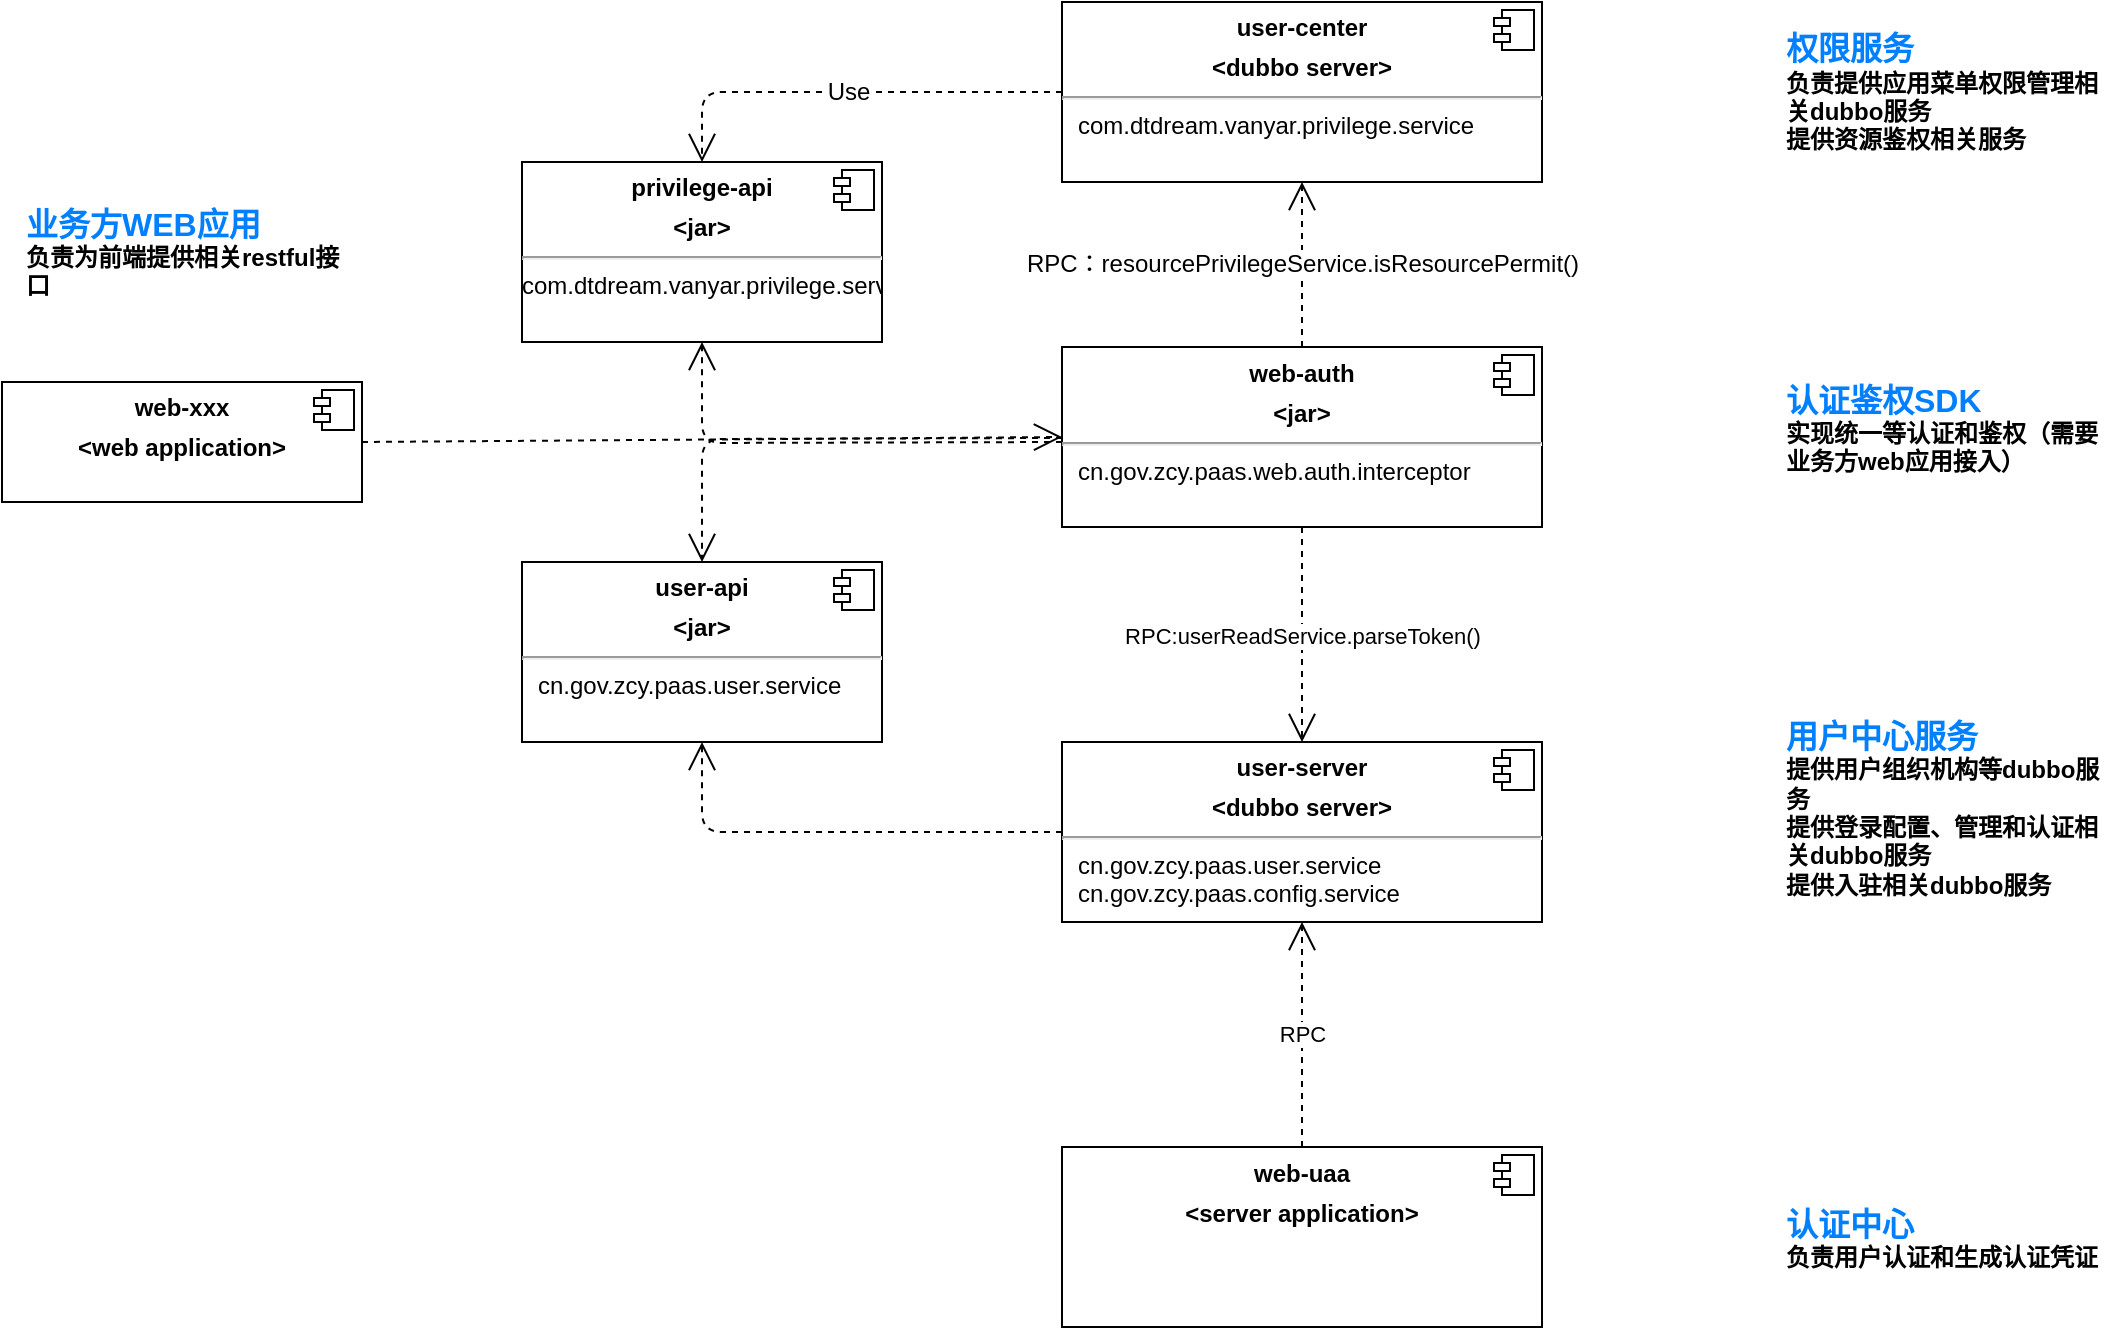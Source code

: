 <mxfile version="13.0.9" type="github">
  <diagram name="Page-1" id="c4acf3e9-155e-7222-9cf6-157b1a14988f">
    <mxGraphModel dx="2276" dy="826" grid="1" gridSize="10" guides="1" tooltips="1" connect="1" arrows="1" fold="1" page="1" pageScale="1" pageWidth="850" pageHeight="1100" background="#ffffff" math="0" shadow="0">
      <root>
        <mxCell id="0" />
        <mxCell id="1" parent="0" />
        <mxCell id="erz6HIIWgXCcuRJFQjw9-1" value="&lt;p style=&quot;margin: 0px ; margin-top: 6px ; text-align: center&quot;&gt;&lt;b&gt;user-server&lt;/b&gt;&lt;/p&gt;&lt;p style=&quot;margin: 0px ; margin-top: 6px ; text-align: center&quot;&gt;&lt;b&gt;&amp;lt;dubbo server&amp;gt;&lt;/b&gt;&lt;/p&gt;&lt;hr&gt;&lt;p style=&quot;margin: 0px ; margin-left: 8px&quot;&gt;cn.gov.zcy.paas.user.service&lt;br&gt;&lt;/p&gt;&lt;p style=&quot;margin: 0px ; margin-left: 8px&quot;&gt;cn.gov.zcy.paas.config.service&lt;br&gt;&lt;/p&gt;" style="align=left;overflow=fill;html=1;dropTarget=0;" parent="1" vertex="1">
          <mxGeometry x="320" y="400" width="240" height="90" as="geometry" />
        </mxCell>
        <mxCell id="erz6HIIWgXCcuRJFQjw9-2" value="" style="shape=component;jettyWidth=8;jettyHeight=4;" parent="erz6HIIWgXCcuRJFQjw9-1" vertex="1">
          <mxGeometry x="1" width="20" height="20" relative="1" as="geometry">
            <mxPoint x="-24" y="4" as="offset" />
          </mxGeometry>
        </mxCell>
        <mxCell id="erz6HIIWgXCcuRJFQjw9-4" value="&lt;p style=&quot;margin: 0px ; margin-top: 6px ; text-align: center&quot;&gt;&lt;b&gt;web-auth&lt;/b&gt;&lt;/p&gt;&lt;p style=&quot;margin: 0px ; margin-top: 6px ; text-align: center&quot;&gt;&lt;b&gt;&amp;lt;jar&amp;gt;&lt;/b&gt;&lt;/p&gt;&lt;hr&gt;&lt;p style=&quot;margin: 0px ; margin-left: 8px&quot;&gt;cn.gov.zcy.paas.web.auth.interceptor&lt;br&gt;&lt;/p&gt;&lt;p style=&quot;margin: 0px ; margin-left: 8px&quot;&gt;&lt;br&gt;&lt;/p&gt;" style="align=left;overflow=fill;html=1;dropTarget=0;" parent="1" vertex="1">
          <mxGeometry x="320" y="202.5" width="240" height="90" as="geometry" />
        </mxCell>
        <mxCell id="erz6HIIWgXCcuRJFQjw9-5" value="" style="shape=component;jettyWidth=8;jettyHeight=4;" parent="erz6HIIWgXCcuRJFQjw9-4" vertex="1">
          <mxGeometry x="1" width="20" height="20" relative="1" as="geometry">
            <mxPoint x="-24" y="4" as="offset" />
          </mxGeometry>
        </mxCell>
        <mxCell id="erz6HIIWgXCcuRJFQjw9-6" value="&lt;p style=&quot;margin: 0px ; margin-top: 6px ; text-align: center&quot;&gt;&lt;b&gt;user-api&lt;/b&gt;&lt;/p&gt;&lt;p style=&quot;margin: 0px ; margin-top: 6px ; text-align: center&quot;&gt;&lt;b&gt;&amp;lt;jar&amp;gt;&lt;/b&gt;&lt;/p&gt;&lt;hr&gt;&lt;p style=&quot;margin: 0px ; margin-left: 8px&quot;&gt;cn.gov.zcy.paas.user.service&lt;br&gt;&lt;/p&gt;" style="align=left;overflow=fill;html=1;dropTarget=0;" parent="1" vertex="1">
          <mxGeometry x="50" y="310" width="180" height="90" as="geometry" />
        </mxCell>
        <mxCell id="erz6HIIWgXCcuRJFQjw9-7" value="" style="shape=component;jettyWidth=8;jettyHeight=4;" parent="erz6HIIWgXCcuRJFQjw9-6" vertex="1">
          <mxGeometry x="1" width="20" height="20" relative="1" as="geometry">
            <mxPoint x="-24" y="4" as="offset" />
          </mxGeometry>
        </mxCell>
        <mxCell id="erz6HIIWgXCcuRJFQjw9-8" value="&lt;p style=&quot;margin: 0px ; margin-top: 6px ; text-align: center&quot;&gt;&lt;b&gt;web-xxx&lt;/b&gt;&lt;/p&gt;&lt;p style=&quot;margin: 0px ; margin-top: 6px ; text-align: center&quot;&gt;&lt;b&gt;&amp;lt;web application&amp;gt;&lt;/b&gt;&lt;/p&gt;" style="align=left;overflow=fill;html=1;dropTarget=0;" parent="1" vertex="1">
          <mxGeometry x="-210" y="220" width="180" height="60" as="geometry" />
        </mxCell>
        <mxCell id="erz6HIIWgXCcuRJFQjw9-9" value="" style="shape=component;jettyWidth=8;jettyHeight=4;" parent="erz6HIIWgXCcuRJFQjw9-8" vertex="1">
          <mxGeometry x="1" width="20" height="20" relative="1" as="geometry">
            <mxPoint x="-24" y="4" as="offset" />
          </mxGeometry>
        </mxCell>
        <mxCell id="erz6HIIWgXCcuRJFQjw9-14" value="" style="endArrow=open;endSize=12;dashed=1;html=1;entryX=0.5;entryY=1;entryDx=0;entryDy=0;exitX=0;exitY=0.5;exitDx=0;exitDy=0;edgeStyle=orthogonalEdgeStyle;" parent="1" source="erz6HIIWgXCcuRJFQjw9-1" target="erz6HIIWgXCcuRJFQjw9-6" edge="1">
          <mxGeometry width="160" relative="1" as="geometry">
            <mxPoint x="80" y="550" as="sourcePoint" />
            <mxPoint x="240" y="550" as="targetPoint" />
          </mxGeometry>
        </mxCell>
        <mxCell id="erz6HIIWgXCcuRJFQjw9-15" value="" style="endArrow=open;endSize=12;dashed=1;html=1;entryX=0.5;entryY=0;entryDx=0;entryDy=0;edgeStyle=orthogonalEdgeStyle;" parent="1" target="erz6HIIWgXCcuRJFQjw9-6" edge="1">
          <mxGeometry width="160" relative="1" as="geometry">
            <mxPoint x="320" y="248" as="sourcePoint" />
            <mxPoint x="90" y="250" as="targetPoint" />
          </mxGeometry>
        </mxCell>
        <mxCell id="RT7fQ2bOSvtjqwsIXn-u-2" value="&lt;p style=&quot;margin: 0px ; margin-top: 6px ; text-align: center&quot;&gt;&lt;b&gt;web-uaa&lt;/b&gt;&lt;/p&gt;&lt;p style=&quot;margin: 0px ; margin-top: 6px ; text-align: center&quot;&gt;&lt;b&gt;&amp;lt;server application&amp;gt;&lt;/b&gt;&lt;/p&gt;&lt;p style=&quot;margin: 0px ; margin-left: 8px&quot;&gt;&lt;br&gt;&lt;/p&gt;" style="align=left;overflow=fill;html=1;dropTarget=0;" vertex="1" parent="1">
          <mxGeometry x="320" y="602.5" width="240" height="90" as="geometry" />
        </mxCell>
        <mxCell id="RT7fQ2bOSvtjqwsIXn-u-3" value="" style="shape=component;jettyWidth=8;jettyHeight=4;" vertex="1" parent="RT7fQ2bOSvtjqwsIXn-u-2">
          <mxGeometry x="1" width="20" height="20" relative="1" as="geometry">
            <mxPoint x="-24" y="4" as="offset" />
          </mxGeometry>
        </mxCell>
        <mxCell id="RT7fQ2bOSvtjqwsIXn-u-4" value="RPC:userReadService.parseToken()" style="endArrow=open;endSize=12;dashed=1;html=1;exitX=0.5;exitY=1;exitDx=0;exitDy=0;" edge="1" parent="1" source="erz6HIIWgXCcuRJFQjw9-4" target="erz6HIIWgXCcuRJFQjw9-1">
          <mxGeometry width="160" relative="1" as="geometry">
            <mxPoint x="180" y="480" as="sourcePoint" />
            <mxPoint x="340" y="480" as="targetPoint" />
          </mxGeometry>
        </mxCell>
        <mxCell id="RT7fQ2bOSvtjqwsIXn-u-5" value="RPC" style="endArrow=open;endSize=12;dashed=1;html=1;exitX=0.5;exitY=0;exitDx=0;exitDy=0;" edge="1" parent="1" source="RT7fQ2bOSvtjqwsIXn-u-2" target="erz6HIIWgXCcuRJFQjw9-1">
          <mxGeometry width="160" relative="1" as="geometry">
            <mxPoint x="180" y="480" as="sourcePoint" />
            <mxPoint x="340" y="480" as="targetPoint" />
          </mxGeometry>
        </mxCell>
        <mxCell id="RT7fQ2bOSvtjqwsIXn-u-6" value="&lt;font color=&quot;#007fff&quot; style=&quot;font-size: 16px&quot;&gt;认证中心&lt;/font&gt;&lt;br&gt;负责用户认证和生成认证凭证" style="text;html=1;strokeColor=none;fillColor=none;align=left;verticalAlign=middle;whiteSpace=wrap;rounded=0;fontSize=12;fontStyle=1" vertex="1" parent="1">
          <mxGeometry x="680" y="625" width="160" height="45" as="geometry" />
        </mxCell>
        <mxCell id="RT7fQ2bOSvtjqwsIXn-u-8" value="&lt;font color=&quot;#007fff&quot;&gt;&lt;span style=&quot;font-size: 16px&quot;&gt;用户中心服务&lt;/span&gt;&lt;/font&gt;&lt;br&gt;提供用户组织机构等dubbo服务&lt;br&gt;提供登录配置、管理和认证相关dubbo服务&lt;br&gt;提供入驻相关dubbo服务" style="text;html=1;strokeColor=none;fillColor=none;align=left;verticalAlign=middle;whiteSpace=wrap;rounded=0;fontSize=12;fontStyle=1" vertex="1" parent="1">
          <mxGeometry x="680" y="400" width="160" height="65" as="geometry" />
        </mxCell>
        <mxCell id="RT7fQ2bOSvtjqwsIXn-u-9" value="&lt;font color=&quot;#007fff&quot;&gt;&lt;span style=&quot;font-size: 16px&quot;&gt;认证鉴权SDK&lt;/span&gt;&lt;/font&gt;&lt;br&gt;实现统一等认证和鉴权（需要业务方web应用接入）" style="text;html=1;strokeColor=none;fillColor=none;align=left;verticalAlign=middle;whiteSpace=wrap;rounded=0;fontSize=12;fontStyle=1" vertex="1" parent="1">
          <mxGeometry x="680" y="210" width="160" height="65" as="geometry" />
        </mxCell>
        <mxCell id="RT7fQ2bOSvtjqwsIXn-u-10" value="&lt;font color=&quot;#007fff&quot;&gt;&lt;span style=&quot;font-size: 16px&quot;&gt;业务方WEB应用&lt;/span&gt;&lt;/font&gt;&lt;br&gt;负责为前端提供相关restful接口" style="text;html=1;strokeColor=none;fillColor=none;align=left;verticalAlign=middle;whiteSpace=wrap;rounded=0;fontSize=12;fontStyle=1" vertex="1" parent="1">
          <mxGeometry x="-200" y="122.5" width="160" height="65" as="geometry" />
        </mxCell>
        <mxCell id="RT7fQ2bOSvtjqwsIXn-u-12" value="&lt;p style=&quot;margin: 0px ; margin-top: 6px ; text-align: center&quot;&gt;&lt;b&gt;user-center&lt;/b&gt;&lt;/p&gt;&lt;p style=&quot;margin: 0px ; margin-top: 6px ; text-align: center&quot;&gt;&lt;b&gt;&amp;lt;dubbo server&amp;gt;&lt;/b&gt;&lt;/p&gt;&lt;hr&gt;&lt;p style=&quot;margin: 0px ; margin-left: 8px&quot;&gt;com.dtdream.vanyar.privilege.service&lt;br&gt;&lt;/p&gt;" style="align=left;overflow=fill;html=1;dropTarget=0;" vertex="1" parent="1">
          <mxGeometry x="320" y="30" width="240" height="90" as="geometry" />
        </mxCell>
        <mxCell id="RT7fQ2bOSvtjqwsIXn-u-13" value="" style="shape=component;jettyWidth=8;jettyHeight=4;" vertex="1" parent="RT7fQ2bOSvtjqwsIXn-u-12">
          <mxGeometry x="1" width="20" height="20" relative="1" as="geometry">
            <mxPoint x="-24" y="4" as="offset" />
          </mxGeometry>
        </mxCell>
        <mxCell id="RT7fQ2bOSvtjqwsIXn-u-14" value="RPC：resourcePrivilegeService.isResourcePermit()" style="endArrow=open;endSize=12;dashed=1;html=1;fontSize=12;exitX=0.5;exitY=0;exitDx=0;exitDy=0;entryX=0.5;entryY=1;entryDx=0;entryDy=0;" edge="1" parent="1" source="erz6HIIWgXCcuRJFQjw9-4" target="RT7fQ2bOSvtjqwsIXn-u-12">
          <mxGeometry width="160" relative="1" as="geometry">
            <mxPoint x="620" y="310" as="sourcePoint" />
            <mxPoint x="780" y="310" as="targetPoint" />
          </mxGeometry>
        </mxCell>
        <mxCell id="RT7fQ2bOSvtjqwsIXn-u-15" value="&lt;font color=&quot;#007fff&quot;&gt;&lt;span style=&quot;font-size: 16px&quot;&gt;权限服务&lt;/span&gt;&lt;/font&gt;&lt;br&gt;负责提供应用菜单权限管理相关dubbo服务&lt;br&gt;提供资源鉴权相关服务" style="text;html=1;strokeColor=none;fillColor=none;align=left;verticalAlign=middle;whiteSpace=wrap;rounded=0;fontSize=12;fontStyle=1" vertex="1" parent="1">
          <mxGeometry x="680" y="42.5" width="160" height="65" as="geometry" />
        </mxCell>
        <mxCell id="RT7fQ2bOSvtjqwsIXn-u-17" value="" style="endArrow=open;endSize=12;dashed=1;html=1;fontSize=12;exitX=1;exitY=0.5;exitDx=0;exitDy=0;entryX=0;entryY=0.5;entryDx=0;entryDy=0;" edge="1" parent="1" source="erz6HIIWgXCcuRJFQjw9-8" target="erz6HIIWgXCcuRJFQjw9-4">
          <mxGeometry width="160" relative="1" as="geometry">
            <mxPoint x="110" y="260" as="sourcePoint" />
            <mxPoint x="300" y="220" as="targetPoint" />
          </mxGeometry>
        </mxCell>
        <mxCell id="RT7fQ2bOSvtjqwsIXn-u-18" value="&lt;p style=&quot;margin: 0px ; margin-top: 6px ; text-align: center&quot;&gt;&lt;b&gt;privilege-api&lt;/b&gt;&lt;/p&gt;&lt;p style=&quot;margin: 0px ; margin-top: 6px ; text-align: center&quot;&gt;&lt;b&gt;&amp;lt;jar&amp;gt;&lt;/b&gt;&lt;/p&gt;&lt;hr&gt;&lt;p style=&quot;margin: 0px ; margin-left: 8px&quot;&gt;&lt;/p&gt;com.dtdream.vanyar.privilege.service" style="align=left;overflow=fill;html=1;dropTarget=0;" vertex="1" parent="1">
          <mxGeometry x="50" y="110" width="180" height="90" as="geometry" />
        </mxCell>
        <mxCell id="RT7fQ2bOSvtjqwsIXn-u-19" value="" style="shape=component;jettyWidth=8;jettyHeight=4;" vertex="1" parent="RT7fQ2bOSvtjqwsIXn-u-18">
          <mxGeometry x="1" width="20" height="20" relative="1" as="geometry">
            <mxPoint x="-24" y="4" as="offset" />
          </mxGeometry>
        </mxCell>
        <mxCell id="RT7fQ2bOSvtjqwsIXn-u-20" value="Use" style="endArrow=open;endSize=12;dashed=1;html=1;fontSize=12;exitX=0;exitY=0.5;exitDx=0;exitDy=0;entryX=0.5;entryY=0;entryDx=0;entryDy=0;edgeStyle=orthogonalEdgeStyle;" edge="1" parent="1" source="RT7fQ2bOSvtjqwsIXn-u-12" target="RT7fQ2bOSvtjqwsIXn-u-18">
          <mxGeometry width="160" relative="1" as="geometry">
            <mxPoint x="310" y="290" as="sourcePoint" />
            <mxPoint x="470" y="290" as="targetPoint" />
          </mxGeometry>
        </mxCell>
        <mxCell id="RT7fQ2bOSvtjqwsIXn-u-22" value="" style="endArrow=open;endSize=12;dashed=1;html=1;fontSize=12;entryX=0.5;entryY=1;entryDx=0;entryDy=0;edgeStyle=orthogonalEdgeStyle;" edge="1" parent="1" target="RT7fQ2bOSvtjqwsIXn-u-18">
          <mxGeometry width="160" relative="1" as="geometry">
            <mxPoint x="320" y="250" as="sourcePoint" />
            <mxPoint x="470" y="290" as="targetPoint" />
          </mxGeometry>
        </mxCell>
      </root>
    </mxGraphModel>
  </diagram>
</mxfile>
